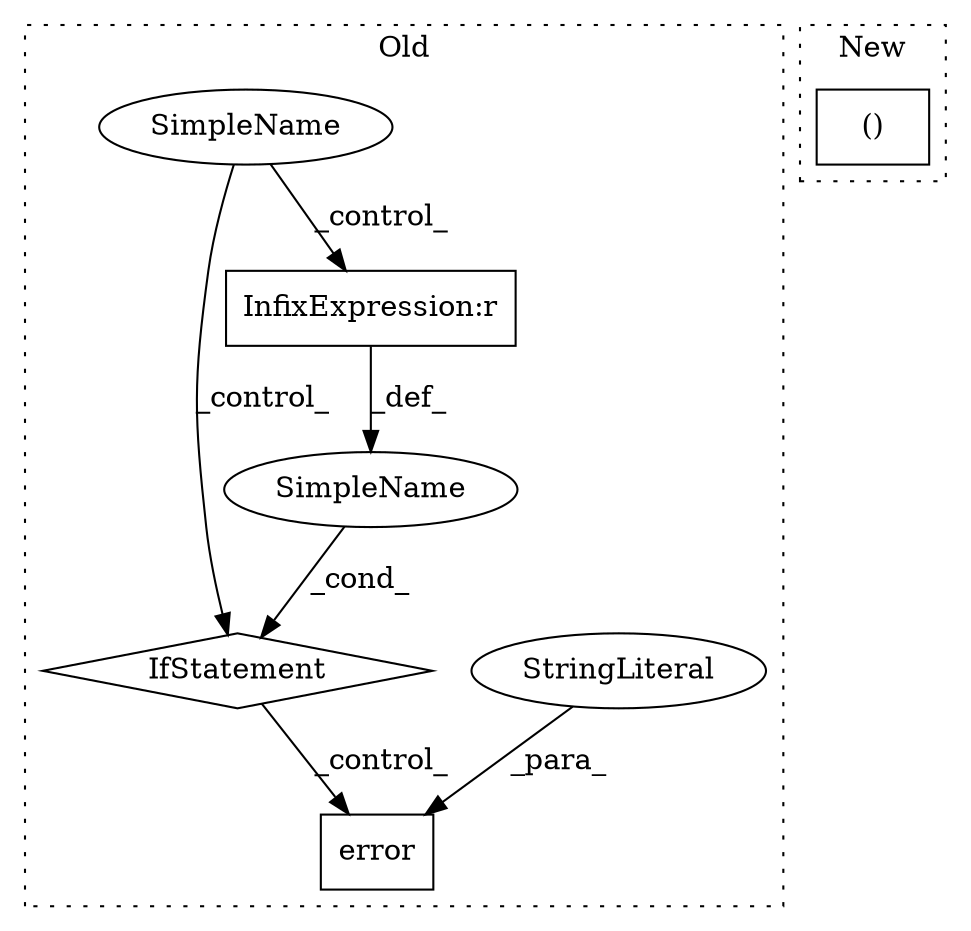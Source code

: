 digraph G {
subgraph cluster0 {
1 [label="error" a="32" s="13743,13786" l="6,1" shape="box"];
3 [label="IfStatement" a="25" s="13627,13658" l="4,2" shape="diamond"];
4 [label="SimpleName" a="42" s="" l="" shape="ellipse"];
5 [label="StringLiteral" a="45" s="13749" l="37" shape="ellipse"];
6 [label="InfixExpression:r" a="27" s="13650" l="4" shape="box"];
7 [label="SimpleName" a="42" s="" l="" shape="ellipse"];
label = "Old";
style="dotted";
}
subgraph cluster1 {
2 [label="()" a="106" s="13231" l="37" shape="box"];
label = "New";
style="dotted";
}
3 -> 1 [label="_control_"];
4 -> 3 [label="_cond_"];
5 -> 1 [label="_para_"];
6 -> 4 [label="_def_"];
7 -> 3 [label="_control_"];
7 -> 6 [label="_control_"];
}